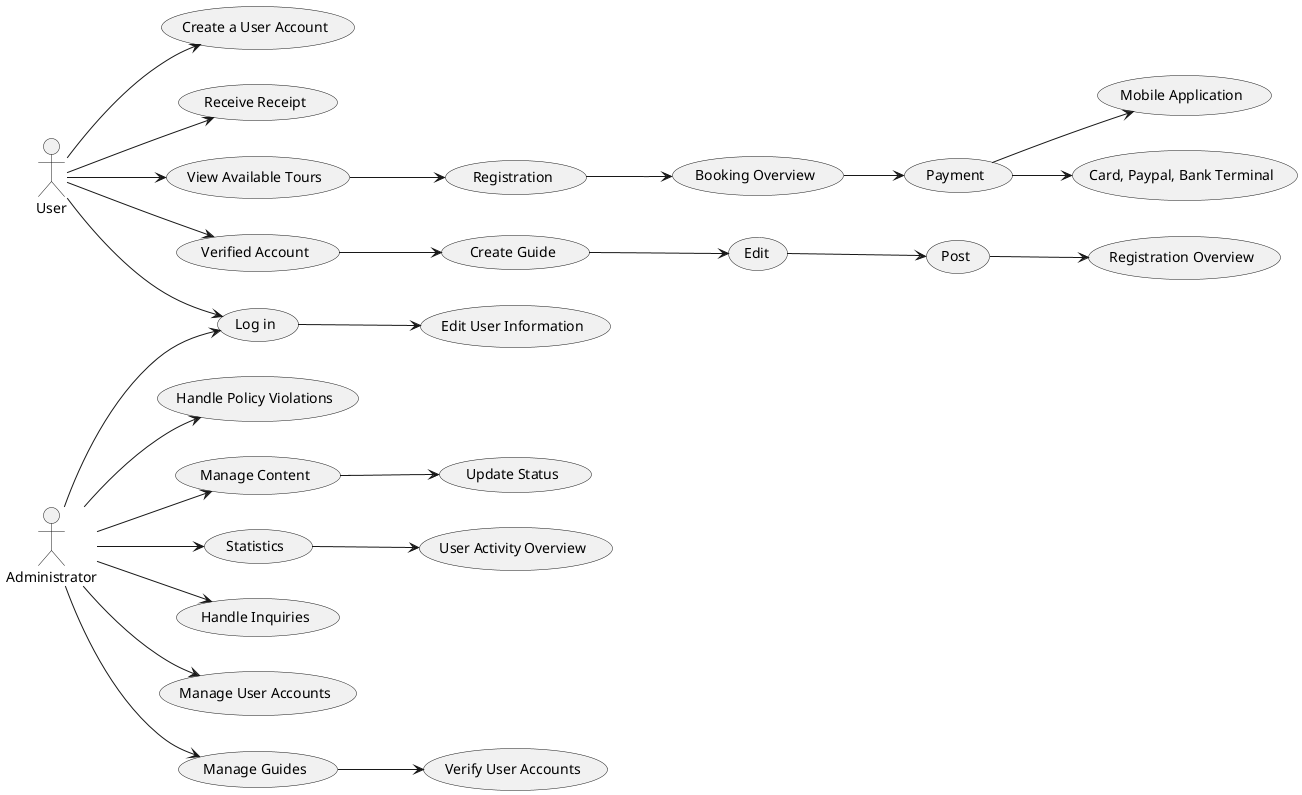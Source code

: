 @startuml
left to right direction

:User: as User
:Administrator: as Admin

Admin --> (Log in)
User --> (Log in)

Admin --> (Manage Guides)
(Manage Guides) --> (Verify User Accounts)
Admin --> (Handle Policy Violations)
Admin --> (Manage Content)
(Manage Content) --> (Update Status)
Admin --> (Statistics)
(Statistics) --> (User Activity Overview)
Admin --> (Handle Inquiries)
User --> (Verified Account)
Admin --> (Manage User Accounts)
User --> (Create a User Account)
User --> (Receive Receipt)
(Log in) --> (Edit User Information)
(Verified Account) --> (Create Guide)
(Create Guide) --> (Edit)
(Edit) --> (Post)
(Post) --> (Registration Overview)
User --> (View Available Tours)
(View Available Tours) --> (Registration)
(Registration) --> (Booking Overview)
(Booking Overview) --> (Payment)
(Payment) --> (Card, Paypal, Bank Terminal)
(Payment) --> (Mobile Application)

@enduml


